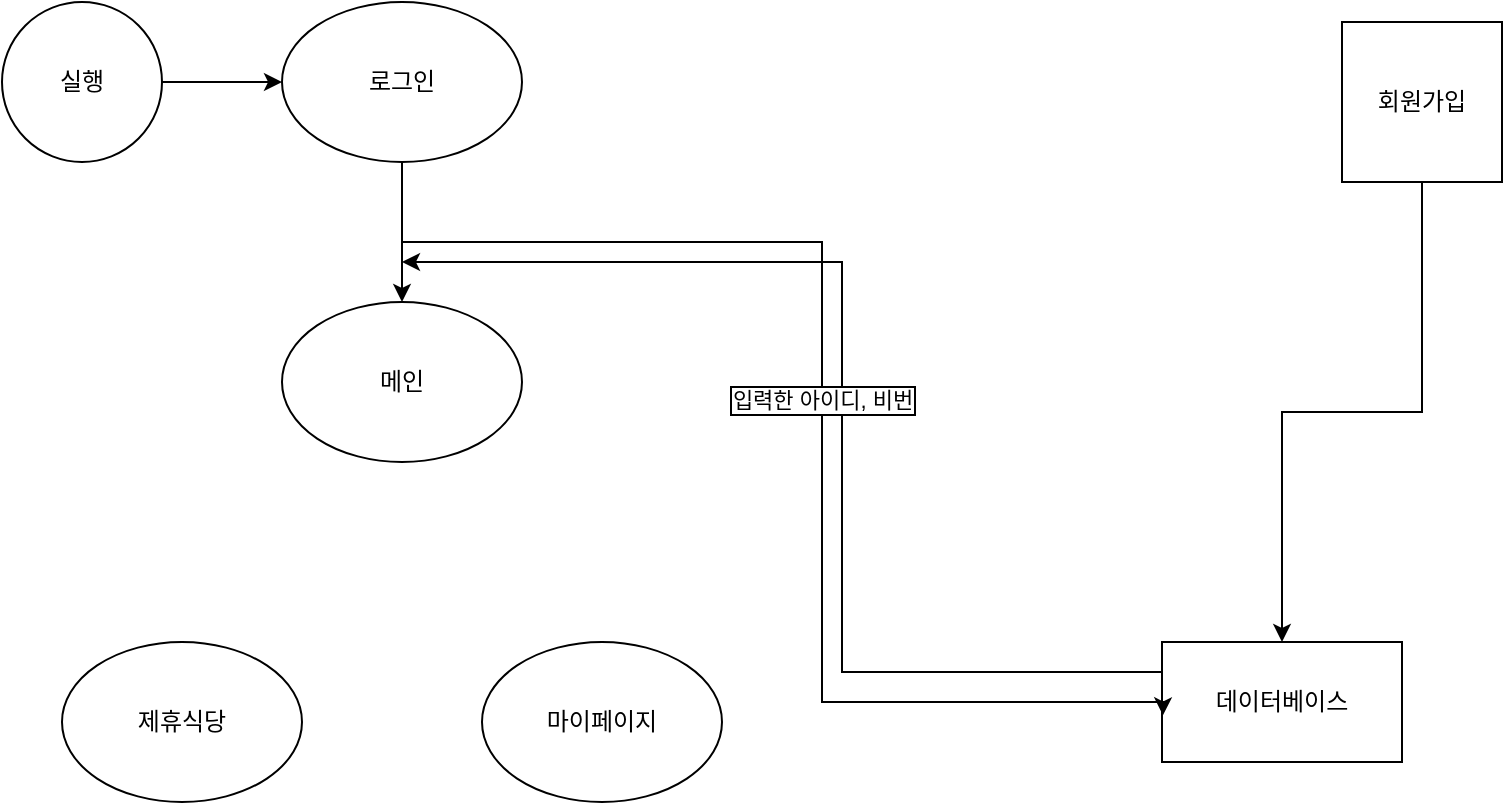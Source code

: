<mxfile version="26.2.14">
  <diagram id="prtHgNgQTEPvFCAcTncT" name="Page-1">
    <mxGraphModel dx="980" dy="530" grid="1" gridSize="10" guides="1" tooltips="1" connect="1" arrows="1" fold="1" page="1" pageScale="1" pageWidth="827" pageHeight="1169" math="0" shadow="0">
      <root>
        <mxCell id="0" />
        <mxCell id="1" parent="0" />
        <mxCell id="QJHk6vvVABnqYg-S65-f-26" style="edgeStyle=orthogonalEdgeStyle;rounded=0;orthogonalLoop=1;jettySize=auto;html=1;exitX=0;exitY=0.25;exitDx=0;exitDy=0;" edge="1" parent="1" source="QJHk6vvVABnqYg-S65-f-1">
          <mxGeometry relative="1" as="geometry">
            <mxPoint x="210" y="140" as="targetPoint" />
            <Array as="points">
              <mxPoint x="430" y="345" />
              <mxPoint x="430" y="140" />
            </Array>
          </mxGeometry>
        </mxCell>
        <mxCell id="QJHk6vvVABnqYg-S65-f-1" value="데이터베이스" style="rounded=0;whiteSpace=wrap;html=1;" vertex="1" parent="1">
          <mxGeometry x="590" y="330" width="120" height="60" as="geometry" />
        </mxCell>
        <mxCell id="QJHk6vvVABnqYg-S65-f-2" value="메인" style="ellipse;whiteSpace=wrap;html=1;" vertex="1" parent="1">
          <mxGeometry x="150" y="160" width="120" height="80" as="geometry" />
        </mxCell>
        <mxCell id="QJHk6vvVABnqYg-S65-f-3" value="제휴식당" style="ellipse;whiteSpace=wrap;html=1;" vertex="1" parent="1">
          <mxGeometry x="40" y="330" width="120" height="80" as="geometry" />
        </mxCell>
        <mxCell id="QJHk6vvVABnqYg-S65-f-4" value="마이페이지" style="ellipse;whiteSpace=wrap;html=1;" vertex="1" parent="1">
          <mxGeometry x="250" y="330" width="120" height="80" as="geometry" />
        </mxCell>
        <mxCell id="QJHk6vvVABnqYg-S65-f-10" style="edgeStyle=orthogonalEdgeStyle;rounded=0;orthogonalLoop=1;jettySize=auto;html=1;entryX=0.5;entryY=0;entryDx=0;entryDy=0;" edge="1" parent="1" source="QJHk6vvVABnqYg-S65-f-5" target="QJHk6vvVABnqYg-S65-f-2">
          <mxGeometry relative="1" as="geometry" />
        </mxCell>
        <mxCell id="QJHk6vvVABnqYg-S65-f-18" value="입력한 아이디, 비번" style="edgeStyle=orthogonalEdgeStyle;rounded=0;orthogonalLoop=1;jettySize=auto;html=1;entryX=0.004;entryY=0.611;entryDx=0;entryDy=0;entryPerimeter=0;labelBorderColor=default;" edge="1" parent="1" source="QJHk6vvVABnqYg-S65-f-5" target="QJHk6vvVABnqYg-S65-f-1">
          <mxGeometry relative="1" as="geometry">
            <mxPoint x="420" y="360" as="targetPoint" />
            <Array as="points">
              <mxPoint x="210" y="130" />
              <mxPoint x="420" y="130" />
              <mxPoint x="420" y="360" />
              <mxPoint x="591" y="360" />
            </Array>
          </mxGeometry>
        </mxCell>
        <mxCell id="QJHk6vvVABnqYg-S65-f-5" value="로그인" style="ellipse;whiteSpace=wrap;html=1;" vertex="1" parent="1">
          <mxGeometry x="150" y="10" width="120" height="80" as="geometry" />
        </mxCell>
        <mxCell id="QJHk6vvVABnqYg-S65-f-9" style="edgeStyle=orthogonalEdgeStyle;rounded=0;orthogonalLoop=1;jettySize=auto;html=1;" edge="1" parent="1" source="QJHk6vvVABnqYg-S65-f-7" target="QJHk6vvVABnqYg-S65-f-5">
          <mxGeometry relative="1" as="geometry" />
        </mxCell>
        <mxCell id="QJHk6vvVABnqYg-S65-f-7" value="실행" style="ellipse;whiteSpace=wrap;html=1;aspect=fixed;" vertex="1" parent="1">
          <mxGeometry x="10" y="10" width="80" height="80" as="geometry" />
        </mxCell>
        <mxCell id="QJHk6vvVABnqYg-S65-f-15" style="edgeStyle=orthogonalEdgeStyle;rounded=0;orthogonalLoop=1;jettySize=auto;html=1;" edge="1" parent="1" source="QJHk6vvVABnqYg-S65-f-13" target="QJHk6vvVABnqYg-S65-f-1">
          <mxGeometry relative="1" as="geometry" />
        </mxCell>
        <mxCell id="QJHk6vvVABnqYg-S65-f-13" value="회원가입" style="whiteSpace=wrap;html=1;aspect=fixed;" vertex="1" parent="1">
          <mxGeometry x="680" y="20" width="80" height="80" as="geometry" />
        </mxCell>
      </root>
    </mxGraphModel>
  </diagram>
</mxfile>

